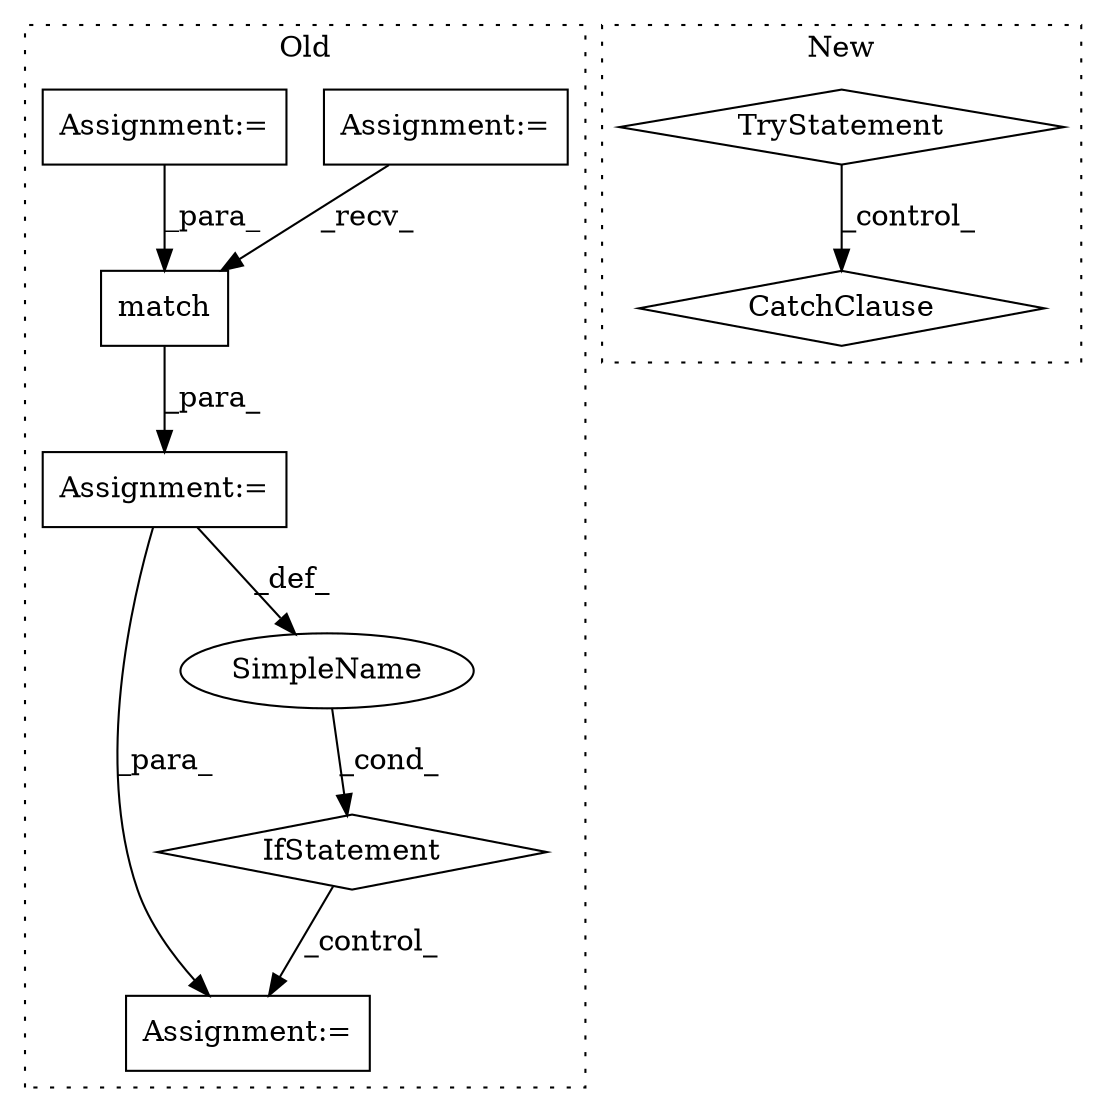 digraph G {
subgraph cluster0 {
1 [label="match" a="32" s="8186,8206" l="6,1" shape="box"];
4 [label="Assignment:=" a="7" s="6847" l="2" shape="box"];
5 [label="Assignment:=" a="7" s="8182" l="1" shape="box"];
6 [label="IfStatement" a="25" s="8213,8223" l="4,2" shape="diamond"];
7 [label="Assignment:=" a="7" s="8280" l="1" shape="box"];
8 [label="SimpleName" a="42" s="" l="" shape="ellipse"];
9 [label="Assignment:=" a="7" s="8119" l="1" shape="box"];
label = "Old";
style="dotted";
}
subgraph cluster1 {
2 [label="CatchClause" a="12" s="8050,8083" l="11,2" shape="diamond"];
3 [label="TryStatement" a="54" s="7984" l="4" shape="diamond"];
label = "New";
style="dotted";
}
1 -> 5 [label="_para_"];
3 -> 2 [label="_control_"];
4 -> 1 [label="_recv_"];
5 -> 8 [label="_def_"];
5 -> 7 [label="_para_"];
6 -> 7 [label="_control_"];
8 -> 6 [label="_cond_"];
9 -> 1 [label="_para_"];
}